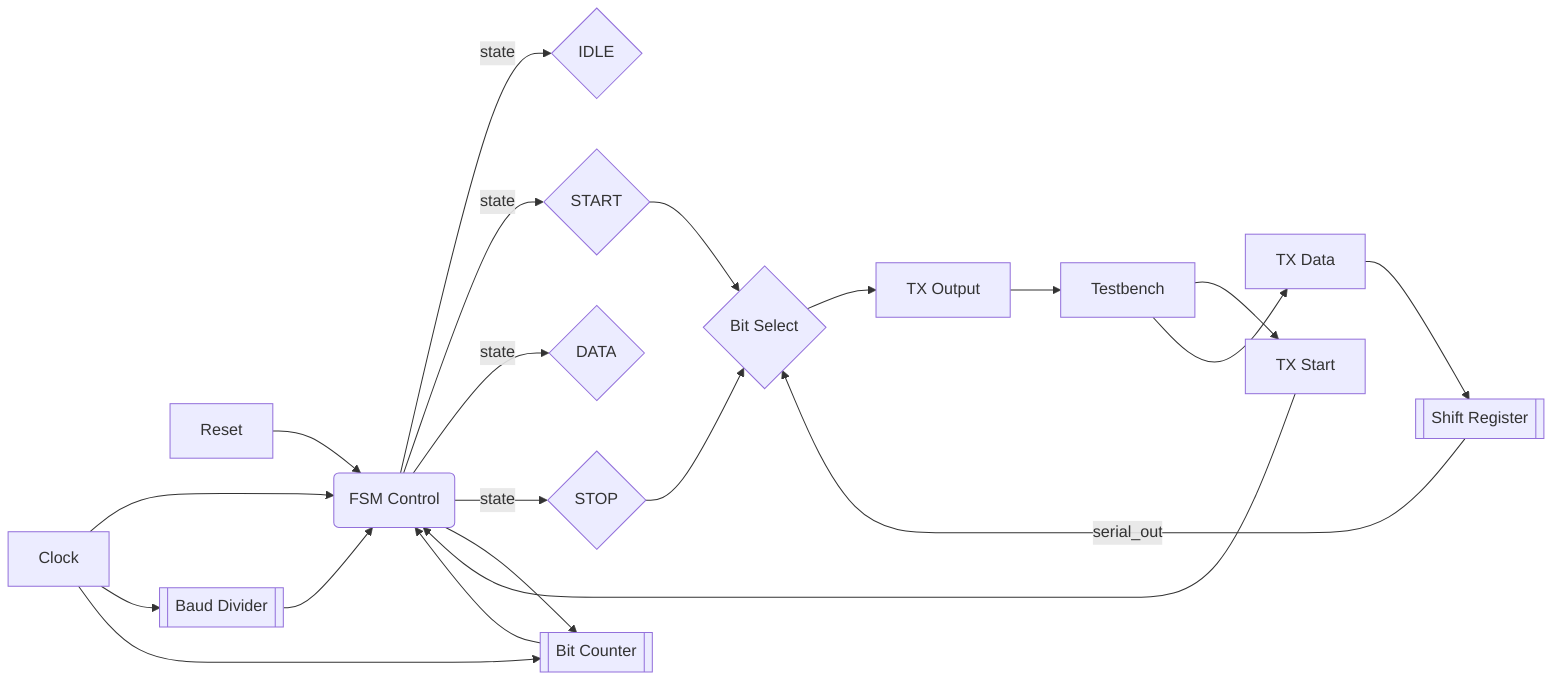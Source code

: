 graph LR
    CLK[Clock] --> CTRL(FSM Control)
    RST[Reset] --> CTRL
    TX_START[TX Start] --> CTRL
    TX_DATA[TX Data] --> SHIFTREG[[Shift Register]]

    CTRL --> |state|IDLE{IDLE}
    CTRL --> |state|START{START}
    CTRL --> |state|DATA{DATA}
    CTRL --> |state|STOP{STOP}

    BAUD_DIV[[Baud Divider]] --> CTRL
    CLK --> BAUD_DIV

    SHIFTREG --> |serial_out|MUX{Bit Select}
    START --> MUX
    STOP --> MUX
    MUX --> TX_OUT[TX Output]

    COUNTER[[Bit Counter]] --> CTRL
    CTRL --> COUNTER
    CLK --> COUNTER

    TB[Testbench] --> TX_START
    TB --> TX_DATA
    TX_OUT --> TB